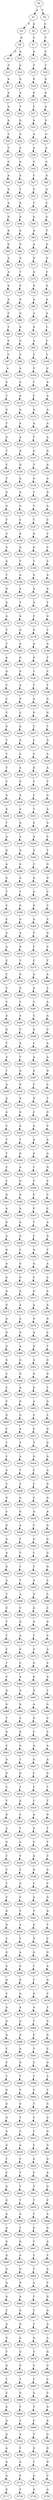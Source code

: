 strict digraph  {
	S0 -> S1 [ label = A ];
	S0 -> S2 [ label = T ];
	S1 -> S3 [ label = T ];
	S1 -> S4 [ label = A ];
	S2 -> S5 [ label = C ];
	S3 -> S6 [ label = G ];
	S4 -> S7 [ label = C ];
	S5 -> S8 [ label = T ];
	S6 -> S9 [ label = G ];
	S6 -> S10 [ label = A ];
	S7 -> S11 [ label = A ];
	S8 -> S12 [ label = C ];
	S9 -> S13 [ label = C ];
	S10 -> S14 [ label = A ];
	S11 -> S15 [ label = T ];
	S12 -> S16 [ label = T ];
	S13 -> S17 [ label = A ];
	S14 -> S18 [ label = G ];
	S15 -> S19 [ label = G ];
	S16 -> S20 [ label = G ];
	S17 -> S21 [ label = A ];
	S18 -> S22 [ label = A ];
	S19 -> S23 [ label = G ];
	S20 -> S24 [ label = G ];
	S21 -> S25 [ label = A ];
	S22 -> S26 [ label = T ];
	S23 -> S27 [ label = C ];
	S24 -> S28 [ label = A ];
	S25 -> S29 [ label = A ];
	S26 -> S30 [ label = G ];
	S27 -> S31 [ label = A ];
	S28 -> S32 [ label = G ];
	S29 -> S33 [ label = C ];
	S30 -> S34 [ label = A ];
	S31 -> S35 [ label = A ];
	S32 -> S36 [ label = G ];
	S33 -> S37 [ label = C ];
	S34 -> S38 [ label = A ];
	S35 -> S39 [ label = A ];
	S36 -> S40 [ label = A ];
	S37 -> S41 [ label = C ];
	S38 -> S42 [ label = A ];
	S39 -> S43 [ label = C ];
	S40 -> S44 [ label = A ];
	S41 -> S45 [ label = A ];
	S42 -> S46 [ label = A ];
	S43 -> S47 [ label = C ];
	S44 -> S48 [ label = A ];
	S45 -> S49 [ label = A ];
	S46 -> S50 [ label = T ];
	S47 -> S51 [ label = C ];
	S48 -> S52 [ label = A ];
	S49 -> S53 [ label = A ];
	S50 -> S54 [ label = G ];
	S51 -> S55 [ label = T ];
	S52 -> S56 [ label = C ];
	S53 -> S57 [ label = G ];
	S54 -> S58 [ label = A ];
	S55 -> S59 [ label = A ];
	S56 -> S60 [ label = A ];
	S57 -> S61 [ label = A ];
	S58 -> S62 [ label = A ];
	S59 -> S63 [ label = A ];
	S60 -> S64 [ label = T ];
	S61 -> S65 [ label = G ];
	S62 -> S66 [ label = G ];
	S63 -> S67 [ label = A ];
	S64 -> S68 [ label = G ];
	S65 -> S69 [ label = A ];
	S66 -> S70 [ label = A ];
	S67 -> S71 [ label = G ];
	S68 -> S72 [ label = G ];
	S69 -> S73 [ label = A ];
	S70 -> S74 [ label = T ];
	S71 -> S75 [ label = A ];
	S72 -> S76 [ label = C ];
	S73 -> S77 [ label = A ];
	S74 -> S78 [ label = G ];
	S75 -> S79 [ label = G ];
	S76 -> S80 [ label = A ];
	S77 -> S81 [ label = A ];
	S78 -> S82 [ label = G ];
	S79 -> S83 [ label = A ];
	S80 -> S84 [ label = A ];
	S81 -> S85 [ label = C ];
	S82 -> S86 [ label = A ];
	S83 -> S87 [ label = A ];
	S84 -> S88 [ label = A ];
	S85 -> S89 [ label = T ];
	S86 -> S90 [ label = G ];
	S87 -> S91 [ label = A ];
	S88 -> S92 [ label = C ];
	S89 -> S93 [ label = C ];
	S90 -> S94 [ label = G ];
	S91 -> S95 [ label = A ];
	S92 -> S96 [ label = C ];
	S93 -> S97 [ label = C ];
	S94 -> S98 [ label = C ];
	S95 -> S99 [ label = C ];
	S96 -> S100 [ label = C ];
	S97 -> S101 [ label = A ];
	S98 -> S102 [ label = A ];
	S99 -> S103 [ label = T ];
	S100 -> S104 [ label = C ];
	S101 -> S105 [ label = A ];
	S102 -> S106 [ label = A ];
	S103 -> S107 [ label = C ];
	S104 -> S108 [ label = A ];
	S105 -> S109 [ label = T ];
	S106 -> S110 [ label = A ];
	S107 -> S111 [ label = C ];
	S108 -> S112 [ label = A ];
	S109 -> S113 [ label = G ];
	S110 -> S114 [ label = A ];
	S111 -> S115 [ label = A ];
	S112 -> S116 [ label = A ];
	S113 -> S117 [ label = T ];
	S114 -> S118 [ label = A ];
	S115 -> S119 [ label = A ];
	S116 -> S120 [ label = G ];
	S117 -> S121 [ label = G ];
	S118 -> S122 [ label = A ];
	S119 -> S123 [ label = T ];
	S120 -> S124 [ label = A ];
	S121 -> S125 [ label = T ];
	S122 -> S126 [ label = G ];
	S123 -> S127 [ label = G ];
	S124 -> S128 [ label = G ];
	S125 -> S129 [ label = C ];
	S126 -> S130 [ label = G ];
	S127 -> S131 [ label = T ];
	S128 -> S132 [ label = A ];
	S129 -> S133 [ label = T ];
	S130 -> S134 [ label = A ];
	S131 -> S135 [ label = G ];
	S132 -> S136 [ label = A ];
	S133 -> S137 [ label = G ];
	S134 -> S138 [ label = A ];
	S135 -> S139 [ label = T ];
	S136 -> S140 [ label = G ];
	S137 -> S141 [ label = G ];
	S138 -> S142 [ label = G ];
	S139 -> S143 [ label = T ];
	S140 -> S144 [ label = A ];
	S141 -> S145 [ label = T ];
	S142 -> S146 [ label = C ];
	S143 -> S147 [ label = T ];
	S144 -> S148 [ label = C ];
	S145 -> S149 [ label = A ];
	S146 -> S150 [ label = A ];
	S147 -> S151 [ label = G ];
	S148 -> S152 [ label = C ];
	S149 -> S153 [ label = A ];
	S150 -> S154 [ label = G ];
	S151 -> S155 [ label = G ];
	S152 -> S156 [ label = C ];
	S153 -> S157 [ label = A ];
	S154 -> S158 [ label = T ];
	S155 -> S159 [ label = T ];
	S156 -> S160 [ label = C ];
	S157 -> S161 [ label = T ];
	S158 -> S162 [ label = A ];
	S159 -> S163 [ label = G ];
	S160 -> S164 [ label = A ];
	S161 -> S165 [ label = G ];
	S162 -> S166 [ label = A ];
	S163 -> S167 [ label = A ];
	S164 -> S168 [ label = A ];
	S165 -> S169 [ label = A ];
	S166 -> S170 [ label = T ];
	S167 -> S171 [ label = A ];
	S168 -> S172 [ label = T ];
	S169 -> S173 [ label = G ];
	S170 -> S174 [ label = G ];
	S171 -> S175 [ label = T ];
	S172 -> S176 [ label = G ];
	S173 -> S177 [ label = T ];
	S174 -> S178 [ label = G ];
	S175 -> S179 [ label = G ];
	S176 -> S180 [ label = T ];
	S177 -> S181 [ label = T ];
	S178 -> S182 [ label = A ];
	S179 -> S183 [ label = A ];
	S180 -> S184 [ label = G ];
	S181 -> S185 [ label = A ];
	S182 -> S186 [ label = G ];
	S183 -> S187 [ label = G ];
	S184 -> S188 [ label = T ];
	S185 -> S189 [ label = G ];
	S186 -> S190 [ label = G ];
	S187 -> S191 [ label = T ];
	S188 -> S192 [ label = C ];
	S189 -> S193 [ label = C ];
	S190 -> S194 [ label = A ];
	S191 -> S195 [ label = T ];
	S192 -> S196 [ label = T ];
	S193 -> S197 [ label = C ];
	S194 -> S198 [ label = G ];
	S195 -> S199 [ label = A ];
	S196 -> S200 [ label = G ];
	S197 -> S201 [ label = C ];
	S198 -> S202 [ label = C ];
	S199 -> S203 [ label = G ];
	S200 -> S204 [ label = G ];
	S201 -> S205 [ label = G ];
	S202 -> S206 [ label = A ];
	S203 -> S207 [ label = C ];
	S204 -> S208 [ label = T ];
	S205 -> S209 [ label = T ];
	S206 -> S210 [ label = A ];
	S207 -> S211 [ label = C ];
	S208 -> S212 [ label = G ];
	S209 -> S213 [ label = T ];
	S210 -> S214 [ label = A ];
	S211 -> S215 [ label = C ];
	S212 -> S216 [ label = A ];
	S213 -> S217 [ label = T ];
	S214 -> S218 [ label = A ];
	S215 -> S219 [ label = G ];
	S216 -> S220 [ label = A ];
	S217 -> S221 [ label = C ];
	S218 -> S222 [ label = G ];
	S219 -> S223 [ label = T ];
	S220 -> S224 [ label = T ];
	S221 -> S225 [ label = A ];
	S222 -> S226 [ label = A ];
	S223 -> S227 [ label = T ];
	S224 -> S228 [ label = G ];
	S225 -> S229 [ label = A ];
	S226 -> S230 [ label = A ];
	S227 -> S231 [ label = T ];
	S228 -> S232 [ label = A ];
	S229 -> S233 [ label = T ];
	S230 -> S234 [ label = G ];
	S231 -> S235 [ label = C ];
	S232 -> S236 [ label = G ];
	S233 -> S237 [ label = A ];
	S234 -> S238 [ label = A ];
	S235 -> S239 [ label = A ];
	S236 -> S240 [ label = C ];
	S237 -> S241 [ label = G ];
	S238 -> S242 [ label = G ];
	S239 -> S243 [ label = A ];
	S240 -> S244 [ label = T ];
	S241 -> S245 [ label = A ];
	S242 -> S246 [ label = G ];
	S243 -> S247 [ label = C ];
	S244 -> S248 [ label = G ];
	S245 -> S249 [ label = G ];
	S246 -> S250 [ label = A ];
	S247 -> S251 [ label = A ];
	S248 -> S252 [ label = G ];
	S249 -> S253 [ label = T ];
	S250 -> S254 [ label = T ];
	S251 -> S255 [ label = G ];
	S252 -> S256 [ label = C ];
	S253 -> S257 [ label = C ];
	S254 -> S258 [ label = G ];
	S255 -> S259 [ label = G ];
	S256 -> S260 [ label = C ];
	S257 -> S261 [ label = C ];
	S258 -> S262 [ label = G ];
	S259 -> S263 [ label = A ];
	S260 -> S264 [ label = C ];
	S261 -> S265 [ label = A ];
	S262 -> S266 [ label = A ];
	S263 -> S267 [ label = T ];
	S264 -> S268 [ label = G ];
	S265 -> S269 [ label = A ];
	S266 -> S270 [ label = G ];
	S267 -> S271 [ label = C ];
	S268 -> S272 [ label = C ];
	S269 -> S273 [ label = C ];
	S270 -> S274 [ label = T ];
	S271 -> S275 [ label = C ];
	S272 -> S276 [ label = T ];
	S273 -> S277 [ label = C ];
	S274 -> S278 [ label = G ];
	S275 -> S279 [ label = A ];
	S276 -> S280 [ label = A ];
	S277 -> S281 [ label = C ];
	S278 -> S282 [ label = G ];
	S279 -> S283 [ label = G ];
	S280 -> S284 [ label = C ];
	S281 -> S285 [ label = C ];
	S282 -> S286 [ label = C ];
	S283 -> S287 [ label = C ];
	S284 -> S288 [ label = A ];
	S285 -> S289 [ label = A ];
	S286 -> S290 [ label = A ];
	S287 -> S291 [ label = C ];
	S288 -> S292 [ label = A ];
	S289 -> S293 [ label = G ];
	S290 -> S294 [ label = C ];
	S291 -> S295 [ label = A ];
	S292 -> S296 [ label = C ];
	S293 -> S297 [ label = T ];
	S294 -> S298 [ label = A ];
	S295 -> S299 [ label = C ];
	S296 -> S300 [ label = A ];
	S297 -> S301 [ label = A ];
	S298 -> S302 [ label = T ];
	S299 -> S303 [ label = A ];
	S300 -> S304 [ label = A ];
	S301 -> S305 [ label = T ];
	S302 -> S306 [ label = G ];
	S303 -> S307 [ label = G ];
	S304 -> S308 [ label = G ];
	S305 -> S309 [ label = A ];
	S306 -> S310 [ label = G ];
	S307 -> S311 [ label = T ];
	S308 -> S312 [ label = C ];
	S309 -> S313 [ label = A ];
	S310 -> S314 [ label = A ];
	S311 -> S315 [ label = A ];
	S312 -> S316 [ label = T ];
	S313 -> S317 [ label = A ];
	S314 -> S318 [ label = G ];
	S315 -> S319 [ label = C ];
	S316 -> S320 [ label = G ];
	S317 -> S321 [ label = C ];
	S318 -> S322 [ label = A ];
	S319 -> S323 [ label = A ];
	S320 -> S324 [ label = C ];
	S321 -> S325 [ label = T ];
	S322 -> S326 [ label = T ];
	S323 -> S327 [ label = A ];
	S324 -> S328 [ label = A ];
	S325 -> S329 [ label = T ];
	S326 -> S330 [ label = G ];
	S327 -> S331 [ label = G ];
	S328 -> S332 [ label = G ];
	S329 -> S333 [ label = C ];
	S330 -> S334 [ label = A ];
	S331 -> S335 [ label = C ];
	S332 -> S336 [ label = G ];
	S333 -> S337 [ label = T ];
	S334 -> S338 [ label = G ];
	S335 -> S339 [ label = T ];
	S336 -> S340 [ label = C ];
	S337 -> S341 [ label = G ];
	S338 -> S342 [ label = G ];
	S339 -> S343 [ label = C ];
	S340 -> S344 [ label = C ];
	S341 -> S345 [ label = A ];
	S342 -> S346 [ label = A ];
	S343 -> S347 [ label = C ];
	S344 -> S348 [ label = C ];
	S345 -> S349 [ label = G ];
	S346 -> S350 [ label = A ];
	S347 -> S351 [ label = T ];
	S348 -> S352 [ label = A ];
	S349 -> S353 [ label = A ];
	S350 -> S354 [ label = G ];
	S351 -> S355 [ label = C ];
	S352 -> S356 [ label = G ];
	S353 -> S357 [ label = G ];
	S354 -> S358 [ label = C ];
	S355 -> S359 [ label = A ];
	S356 -> S360 [ label = T ];
	S357 -> S361 [ label = A ];
	S358 -> S362 [ label = G ];
	S359 -> S363 [ label = G ];
	S360 -> S364 [ label = A ];
	S361 -> S365 [ label = A ];
	S362 -> S366 [ label = G ];
	S363 -> S367 [ label = C ];
	S364 -> S368 [ label = C ];
	S365 -> S369 [ label = A ];
	S366 -> S370 [ label = G ];
	S367 -> S371 [ label = G ];
	S368 -> S372 [ label = A ];
	S369 -> S373 [ label = G ];
	S370 -> S374 [ label = A ];
	S371 -> S375 [ label = A ];
	S372 -> S376 [ label = A ];
	S373 -> S377 [ label = A ];
	S374 -> S378 [ label = A ];
	S375 -> S379 [ label = G ];
	S376 -> S380 [ label = G ];
	S377 -> S381 [ label = G ];
	S378 -> S382 [ label = G ];
	S379 -> S383 [ label = A ];
	S380 -> S384 [ label = C ];
	S381 -> S385 [ label = G ];
	S382 -> S386 [ label = A ];
	S383 -> S387 [ label = G ];
	S384 -> S388 [ label = T ];
	S385 -> S389 [ label = G ];
	S386 -> S390 [ label = G ];
	S387 -> S391 [ label = A ];
	S388 -> S392 [ label = G ];
	S389 -> S393 [ label = C ];
	S390 -> S394 [ label = G ];
	S391 -> S395 [ label = G ];
	S392 -> S396 [ label = G ];
	S393 -> S397 [ label = C ];
	S394 -> S398 [ label = A ];
	S395 -> S399 [ label = G ];
	S396 -> S400 [ label = T ];
	S397 -> S401 [ label = C ];
	S398 -> S402 [ label = G ];
	S399 -> S403 [ label = A ];
	S400 -> S404 [ label = G ];
	S401 -> S405 [ label = G ];
	S402 -> S406 [ label = G ];
	S403 -> S407 [ label = C ];
	S404 -> S408 [ label = C ];
	S405 -> S409 [ label = C ];
	S406 -> S410 [ label = A ];
	S407 -> S411 [ label = C ];
	S408 -> S412 [ label = G ];
	S409 -> S413 [ label = T ];
	S410 -> S414 [ label = T ];
	S411 -> S415 [ label = T ];
	S412 -> S416 [ label = G ];
	S413 -> S417 [ label = C ];
	S414 -> S418 [ label = A ];
	S415 -> S419 [ label = G ];
	S416 -> S420 [ label = G ];
	S417 -> S421 [ label = A ];
	S418 -> S422 [ label = T ];
	S419 -> S423 [ label = C ];
	S420 -> S424 [ label = A ];
	S421 -> S425 [ label = C ];
	S422 -> S426 [ label = C ];
	S423 -> S427 [ label = C ];
	S424 -> S428 [ label = G ];
	S425 -> S429 [ label = G ];
	S426 -> S430 [ label = A ];
	S427 -> S431 [ label = C ];
	S428 -> S432 [ label = G ];
	S429 -> S433 [ label = C ];
	S430 -> S434 [ label = G ];
	S431 -> S435 [ label = A ];
	S432 -> S436 [ label = A ];
	S433 -> S437 [ label = G ];
	S434 -> S438 [ label = A ];
	S435 -> S439 [ label = C ];
	S436 -> S440 [ label = G ];
	S437 -> S441 [ label = A ];
	S438 -> S442 [ label = C ];
	S439 -> S443 [ label = G ];
	S440 -> S444 [ label = G ];
	S441 -> S445 [ label = A ];
	S442 -> S446 [ label = T ];
	S443 -> S447 [ label = C ];
	S444 -> S448 [ label = G ];
	S445 -> S449 [ label = G ];
	S446 -> S450 [ label = T ];
	S447 -> S451 [ label = T ];
	S448 -> S452 [ label = G ];
	S449 -> S453 [ label = A ];
	S450 -> S454 [ label = T ];
	S451 -> S455 [ label = A ];
	S452 -> S456 [ label = C ];
	S453 -> S457 [ label = T ];
	S454 -> S458 [ label = A ];
	S455 -> S459 [ label = A ];
	S456 -> S460 [ label = C ];
	S457 -> S461 [ label = G ];
	S458 -> S462 [ label = C ];
	S459 -> S463 [ label = G ];
	S460 -> S464 [ label = C ];
	S461 -> S465 [ label = T ];
	S462 -> S466 [ label = G ];
	S463 -> S467 [ label = G ];
	S464 -> S468 [ label = G ];
	S465 -> S469 [ label = T ];
	S466 -> S470 [ label = A ];
	S467 -> S471 [ label = T ];
	S468 -> S472 [ label = C ];
	S469 -> S473 [ label = C ];
	S470 -> S474 [ label = G ];
	S471 -> S475 [ label = G ];
	S472 -> S476 [ label = A ];
	S473 -> S477 [ label = T ];
	S474 -> S478 [ label = C ];
	S475 -> S479 [ label = G ];
	S476 -> S480 [ label = C ];
	S477 -> S481 [ label = C ];
	S478 -> S482 [ label = A ];
	S479 -> S483 [ label = G ];
	S480 -> S484 [ label = A ];
	S481 -> S485 [ label = A ];
	S482 -> S486 [ label = G ];
	S483 -> S487 [ label = G ];
	S484 -> S488 [ label = T ];
	S485 -> S489 [ label = G ];
	S486 -> S490 [ label = G ];
	S487 -> S491 [ label = A ];
	S488 -> S492 [ label = G ];
	S489 -> S493 [ label = T ];
	S490 -> S494 [ label = A ];
	S491 -> S495 [ label = G ];
	S492 -> S496 [ label = C ];
	S493 -> S497 [ label = G ];
	S494 -> S498 [ label = G ];
	S495 -> S499 [ label = C ];
	S496 -> S500 [ label = C ];
	S497 -> S501 [ label = C ];
	S498 -> S502 [ label = G ];
	S499 -> S503 [ label = A ];
	S500 -> S504 [ label = A ];
	S501 -> S505 [ label = A ];
	S502 -> S506 [ label = T ];
	S503 -> S507 [ label = G ];
	S504 -> S508 [ label = A ];
	S505 -> S509 [ label = G ];
	S506 -> S510 [ label = G ];
	S507 -> S511 [ label = C ];
	S508 -> S512 [ label = G ];
	S509 -> S513 [ label = C ];
	S510 -> S514 [ label = T ];
	S511 -> S515 [ label = C ];
	S512 -> S516 [ label = T ];
	S513 -> S517 [ label = T ];
	S514 -> S518 [ label = A ];
	S515 -> S519 [ label = C ];
	S516 -> S520 [ label = T ];
	S517 -> S521 [ label = G ];
	S518 -> S522 [ label = C ];
	S519 -> S523 [ label = A ];
	S520 -> S524 [ label = G ];
	S521 -> S525 [ label = A ];
	S522 -> S526 [ label = T ];
	S523 -> S527 [ label = G ];
	S524 -> S528 [ label = T ];
	S525 -> S529 [ label = G ];
	S526 -> S530 [ label = A ];
	S527 -> S531 [ label = C ];
	S528 -> S532 [ label = T ];
	S529 -> S533 [ label = C ];
	S530 -> S534 [ label = T ];
	S531 -> S535 [ label = A ];
	S532 -> S536 [ label = C ];
	S533 -> S537 [ label = C ];
	S534 -> S538 [ label = C ];
	S535 -> S539 [ label = G ];
	S536 -> S540 [ label = A ];
	S537 -> S541 [ label = T ];
	S538 -> S542 [ label = G ];
	S539 -> S543 [ label = C ];
	S540 -> S544 [ label = C ];
	S541 -> S545 [ label = C ];
	S542 -> S546 [ label = C ];
	S543 -> S547 [ label = A ];
	S544 -> S548 [ label = G ];
	S545 -> S549 [ label = G ];
	S546 -> S550 [ label = T ];
	S547 -> S551 [ label = T ];
	S548 -> S552 [ label = G ];
	S549 -> S553 [ label = G ];
	S550 -> S554 [ label = A ];
	S551 -> S555 [ label = G ];
	S552 -> S556 [ label = T ];
	S553 -> S557 [ label = T ];
	S554 -> S558 [ label = C ];
	S555 -> S559 [ label = G ];
	S556 -> S560 [ label = C ];
	S557 -> S561 [ label = G ];
	S558 -> S562 [ label = A ];
	S559 -> S563 [ label = G ];
	S560 -> S564 [ label = G ];
	S561 -> S565 [ label = A ];
	S562 -> S566 [ label = A ];
	S563 -> S567 [ label = C ];
	S564 -> S568 [ label = A ];
	S565 -> S569 [ label = G ];
	S566 -> S570 [ label = G ];
	S567 -> S571 [ label = T ];
	S568 -> S572 [ label = G ];
	S569 -> S573 [ label = C ];
	S570 -> S574 [ label = G ];
	S571 -> S575 [ label = G ];
	S572 -> S576 [ label = C ];
	S573 -> S577 [ label = A ];
	S574 -> S578 [ label = A ];
	S575 -> S579 [ label = A ];
	S576 -> S580 [ label = T ];
	S577 -> S581 [ label = G ];
	S578 -> S582 [ label = G ];
	S579 -> S583 [ label = T ];
	S580 -> S584 [ label = G ];
	S581 -> S585 [ label = A ];
	S582 -> S586 [ label = G ];
	S583 -> S587 [ label = C ];
	S584 -> S588 [ label = G ];
	S585 -> S589 [ label = C ];
	S586 -> S590 [ label = A ];
	S587 -> S591 [ label = T ];
	S588 -> S592 [ label = C ];
	S589 -> S593 [ label = C ];
	S590 -> S594 [ label = G ];
	S591 -> S595 [ label = C ];
	S592 -> S596 [ label = G ];
	S593 -> S597 [ label = T ];
	S594 -> S598 [ label = T ];
	S595 -> S599 [ label = T ];
	S596 -> S600 [ label = C ];
	S597 -> S601 [ label = G ];
	S598 -> S602 [ label = T ];
	S599 -> S603 [ label = C ];
	S600 -> S604 [ label = T ];
	S601 -> S605 [ label = G ];
	S602 -> S606 [ label = G ];
	S603 -> S607 [ label = T ];
	S604 -> S608 [ label = G ];
	S605 -> S609 [ label = G ];
	S606 -> S610 [ label = T ];
	S607 -> S611 [ label = T ];
	S608 -> S612 [ label = G ];
	S609 -> S613 [ label = A ];
	S610 -> S614 [ label = C ];
	S611 -> S615 [ label = T ];
	S612 -> S616 [ label = G ];
	S613 -> S617 [ label = A ];
	S614 -> S618 [ label = A ];
	S615 -> S619 [ label = C ];
	S616 -> S620 [ label = G ];
	S617 -> S621 [ label = T ];
	S618 -> S622 [ label = C ];
	S619 -> S623 [ label = A ];
	S620 -> S624 [ label = G ];
	S621 -> S625 [ label = C ];
	S622 -> S626 [ label = T ];
	S623 -> S627 [ label = T ];
	S624 -> S628 [ label = A ];
	S625 -> S629 [ label = G ];
	S626 -> S630 [ label = C ];
	S627 -> S631 [ label = T ];
	S628 -> S632 [ label = G ];
	S629 -> S633 [ label = G ];
	S630 -> S634 [ label = T ];
	S631 -> S635 [ label = T ];
	S632 -> S636 [ label = C ];
	S633 -> S637 [ label = A ];
	S634 -> S638 [ label = A ];
	S635 -> S639 [ label = T ];
	S636 -> S640 [ label = A ];
	S637 -> S641 [ label = A ];
	S638 -> S642 [ label = C ];
	S639 -> S643 [ label = G ];
	S640 -> S644 [ label = G ];
	S641 -> S645 [ label = G ];
	S642 -> S646 [ label = G ];
	S643 -> S647 [ label = T ];
	S644 -> S648 [ label = A ];
	S645 -> S649 [ label = G ];
	S646 -> S650 [ label = A ];
	S647 -> S651 [ label = C ];
	S648 -> S652 [ label = C ];
	S649 -> S653 [ label = G ];
	S650 -> S654 [ label = G ];
	S651 -> S655 [ label = T ];
	S652 -> S656 [ label = A ];
	S653 -> S657 [ label = A ];
	S654 -> S658 [ label = G ];
	S655 -> S659 [ label = G ];
	S656 -> S660 [ label = T ];
	S657 -> S661 [ label = G ];
	S658 -> S662 [ label = A ];
	S659 -> S663 [ label = T ];
	S660 -> S664 [ label = G ];
	S661 -> S665 [ label = C ];
	S662 -> S666 [ label = G ];
	S663 -> S667 [ label = C ];
	S664 -> S668 [ label = G ];
	S665 -> S669 [ label = A ];
	S666 -> S670 [ label = G ];
	S667 -> S671 [ label = T ];
	S668 -> S672 [ label = G ];
	S669 -> S673 [ label = G ];
	S670 -> S674 [ label = A ];
	S671 -> S675 [ label = G ];
	S672 -> S676 [ label = A ];
	S673 -> S677 [ label = T ];
	S674 -> S678 [ label = G ];
	S675 -> S679 [ label = T ];
	S676 -> S680 [ label = G ];
	S677 -> S681 [ label = A ];
	S678 -> S682 [ label = G ];
	S679 -> S683 [ label = C ];
	S680 -> S684 [ label = G ];
	S681 -> S685 [ label = T ];
	S682 -> S686 [ label = T ];
	S683 -> S687 [ label = T ];
	S684 -> S688 [ label = C ];
	S685 -> S689 [ label = C ];
	S686 -> S690 [ label = G ];
	S687 -> S691 [ label = G ];
	S688 -> S692 [ label = C ];
	S689 -> S693 [ label = A ];
	S690 -> S694 [ label = T ];
	S691 -> S695 [ label = T ];
	S692 -> S696 [ label = G ];
	S693 -> S697 [ label = A ];
	S694 -> S698 [ label = C ];
	S695 -> S699 [ label = C ];
	S696 -> S700 [ label = A ];
	S697 -> S701 [ label = G ];
	S698 -> S702 [ label = A ];
	S699 -> S703 [ label = T ];
	S700 -> S704 [ label = G ];
	S701 -> S705 [ label = A ];
	S702 -> S706 [ label = T ];
	S703 -> S707 [ label = G ];
	S704 -> S708 [ label = G ];
	S705 -> S709 [ label = A ];
	S706 -> S710 [ label = A ];
	S707 -> S711 [ label = T ];
	S708 -> S712 [ label = G ];
	S709 -> S713 [ label = G ];
	S710 -> S714 [ label = C ];
	S711 -> S715 [ label = G ];
	S712 -> S716 [ label = C ];
	S713 -> S717 [ label = G ];
	S714 -> S718 [ label = T ];
	S715 -> S719 [ label = G ];
	S716 -> S720 [ label = A ];
}
